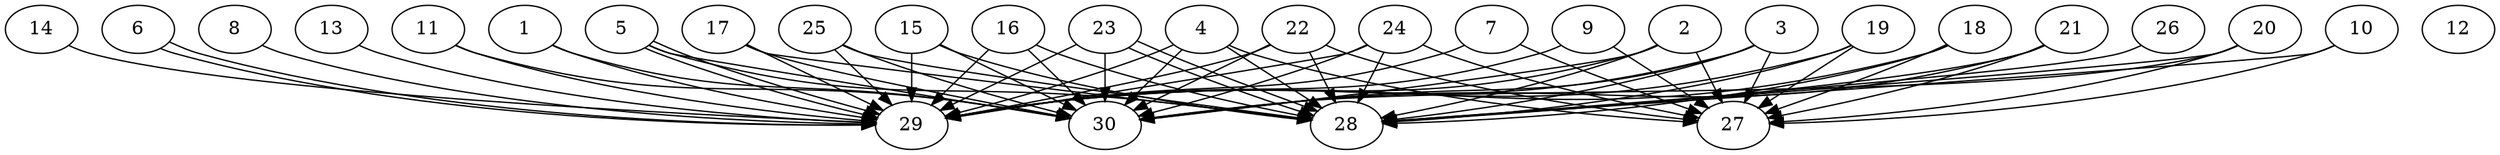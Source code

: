 // DAG automatically generated by daggen at Thu Oct  3 14:04:18 2019
// ./daggen --dot -n 30 --ccr 0.4 --fat 0.9 --regular 0.5 --density 0.9 --mindata 5242880 --maxdata 52428800 
digraph G {
  1 [size="105994240", alpha="0.13", expect_size="42397696"] 
  1 -> 29 [size ="42397696"]
  1 -> 30 [size ="42397696"]
  2 [size="32929280", alpha="0.06", expect_size="13171712"] 
  2 -> 27 [size ="13171712"]
  2 -> 28 [size ="13171712"]
  2 -> 29 [size ="13171712"]
  2 -> 30 [size ="13171712"]
  3 [size="50519040", alpha="0.05", expect_size="20207616"] 
  3 -> 27 [size ="20207616"]
  3 -> 28 [size ="20207616"]
  3 -> 29 [size ="20207616"]
  3 -> 30 [size ="20207616"]
  4 [size="70016000", alpha="0.15", expect_size="28006400"] 
  4 -> 27 [size ="28006400"]
  4 -> 28 [size ="28006400"]
  4 -> 29 [size ="28006400"]
  4 -> 30 [size ="28006400"]
  5 [size="76083200", alpha="0.12", expect_size="30433280"] 
  5 -> 28 [size ="30433280"]
  5 -> 29 [size ="30433280"]
  5 -> 29 [size ="30433280"]
  5 -> 30 [size ="30433280"]
  6 [size="43228160", alpha="0.13", expect_size="17291264"] 
  6 -> 29 [size ="17291264"]
  6 -> 29 [size ="17291264"]
  7 [size="121538560", alpha="0.15", expect_size="48615424"] 
  7 -> 27 [size ="48615424"]
  7 -> 29 [size ="48615424"]
  8 [size="63040000", alpha="0.05", expect_size="25216000"] 
  8 -> 29 [size ="25216000"]
  9 [size="44170240", alpha="0.10", expect_size="17668096"] 
  9 -> 27 [size ="17668096"]
  9 -> 29 [size ="17668096"]
  10 [size="99865600", alpha="0.05", expect_size="39946240"] 
  10 -> 27 [size ="39946240"]
  10 -> 28 [size ="39946240"]
  11 [size="87441920", alpha="0.14", expect_size="34976768"] 
  11 -> 29 [size ="34976768"]
  11 -> 30 [size ="34976768"]
  12 [size="43479040", alpha="0.05", expect_size="17391616"] 
  13 [size="77419520", alpha="0.09", expect_size="30967808"] 
  13 -> 29 [size ="30967808"]
  14 [size="109419520", alpha="0.19", expect_size="43767808"] 
  14 -> 29 [size ="43767808"]
  15 [size="79377920", alpha="0.02", expect_size="31751168"] 
  15 -> 28 [size ="31751168"]
  15 -> 29 [size ="31751168"]
  15 -> 30 [size ="31751168"]
  16 [size="33776640", alpha="0.11", expect_size="13510656"] 
  16 -> 28 [size ="13510656"]
  16 -> 29 [size ="13510656"]
  16 -> 30 [size ="13510656"]
  17 [size="109808640", alpha="0.09", expect_size="43923456"] 
  17 -> 28 [size ="43923456"]
  17 -> 29 [size ="43923456"]
  17 -> 30 [size ="43923456"]
  18 [size="78927360", alpha="0.15", expect_size="31570944"] 
  18 -> 27 [size ="31570944"]
  18 -> 28 [size ="31570944"]
  18 -> 29 [size ="31570944"]
  19 [size="105853440", alpha="0.18", expect_size="42341376"] 
  19 -> 27 [size ="42341376"]
  19 -> 28 [size ="42341376"]
  19 -> 29 [size ="42341376"]
  20 [size="49157120", alpha="0.10", expect_size="19662848"] 
  20 -> 27 [size ="19662848"]
  20 -> 28 [size ="19662848"]
  20 -> 30 [size ="19662848"]
  21 [size="79823360", alpha="0.17", expect_size="31929344"] 
  21 -> 27 [size ="31929344"]
  21 -> 28 [size ="31929344"]
  21 -> 30 [size ="31929344"]
  22 [size="46914560", alpha="0.08", expect_size="18765824"] 
  22 -> 27 [size ="18765824"]
  22 -> 28 [size ="18765824"]
  22 -> 29 [size ="18765824"]
  22 -> 30 [size ="18765824"]
  23 [size="77921280", alpha="0.05", expect_size="31168512"] 
  23 -> 28 [size ="31168512"]
  23 -> 28 [size ="31168512"]
  23 -> 29 [size ="31168512"]
  23 -> 30 [size ="31168512"]
  24 [size="130406400", alpha="0.12", expect_size="52162560"] 
  24 -> 27 [size ="52162560"]
  24 -> 28 [size ="52162560"]
  24 -> 29 [size ="52162560"]
  24 -> 30 [size ="52162560"]
  25 [size="122109440", alpha="0.09", expect_size="48843776"] 
  25 -> 28 [size ="48843776"]
  25 -> 29 [size ="48843776"]
  25 -> 30 [size ="48843776"]
  26 [size="14021120", alpha="0.11", expect_size="5608448"] 
  26 -> 28 [size ="5608448"]
  27 [size="81661440", alpha="0.12", expect_size="32664576"] 
  28 [size="19082240", alpha="0.01", expect_size="7632896"] 
  29 [size="105807360", alpha="0.16", expect_size="42322944"] 
  30 [size="96064000", alpha="0.05", expect_size="38425600"] 
}

